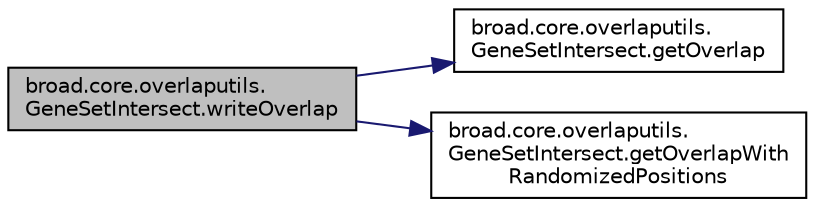 digraph "broad.core.overlaputils.GeneSetIntersect.writeOverlap"
{
  edge [fontname="Helvetica",fontsize="10",labelfontname="Helvetica",labelfontsize="10"];
  node [fontname="Helvetica",fontsize="10",shape=record];
  rankdir="LR";
  Node1 [label="broad.core.overlaputils.\lGeneSetIntersect.writeOverlap",height=0.2,width=0.4,color="black", fillcolor="grey75", style="filled" fontcolor="black"];
  Node1 -> Node2 [color="midnightblue",fontsize="10",style="solid"];
  Node2 [label="broad.core.overlaputils.\lGeneSetIntersect.getOverlap",height=0.2,width=0.4,color="black", fillcolor="white", style="filled",URL="$classbroad_1_1core_1_1overlaputils_1_1_gene_set_intersect.html#af40f199698b8f8ae56e31ccfb162e5e5"];
  Node1 -> Node3 [color="midnightblue",fontsize="10",style="solid"];
  Node3 [label="broad.core.overlaputils.\lGeneSetIntersect.getOverlapWith\lRandomizedPositions",height=0.2,width=0.4,color="black", fillcolor="white", style="filled",URL="$classbroad_1_1core_1_1overlaputils_1_1_gene_set_intersect.html#ac93739572a200cb1ab294d3145f1e902"];
}
